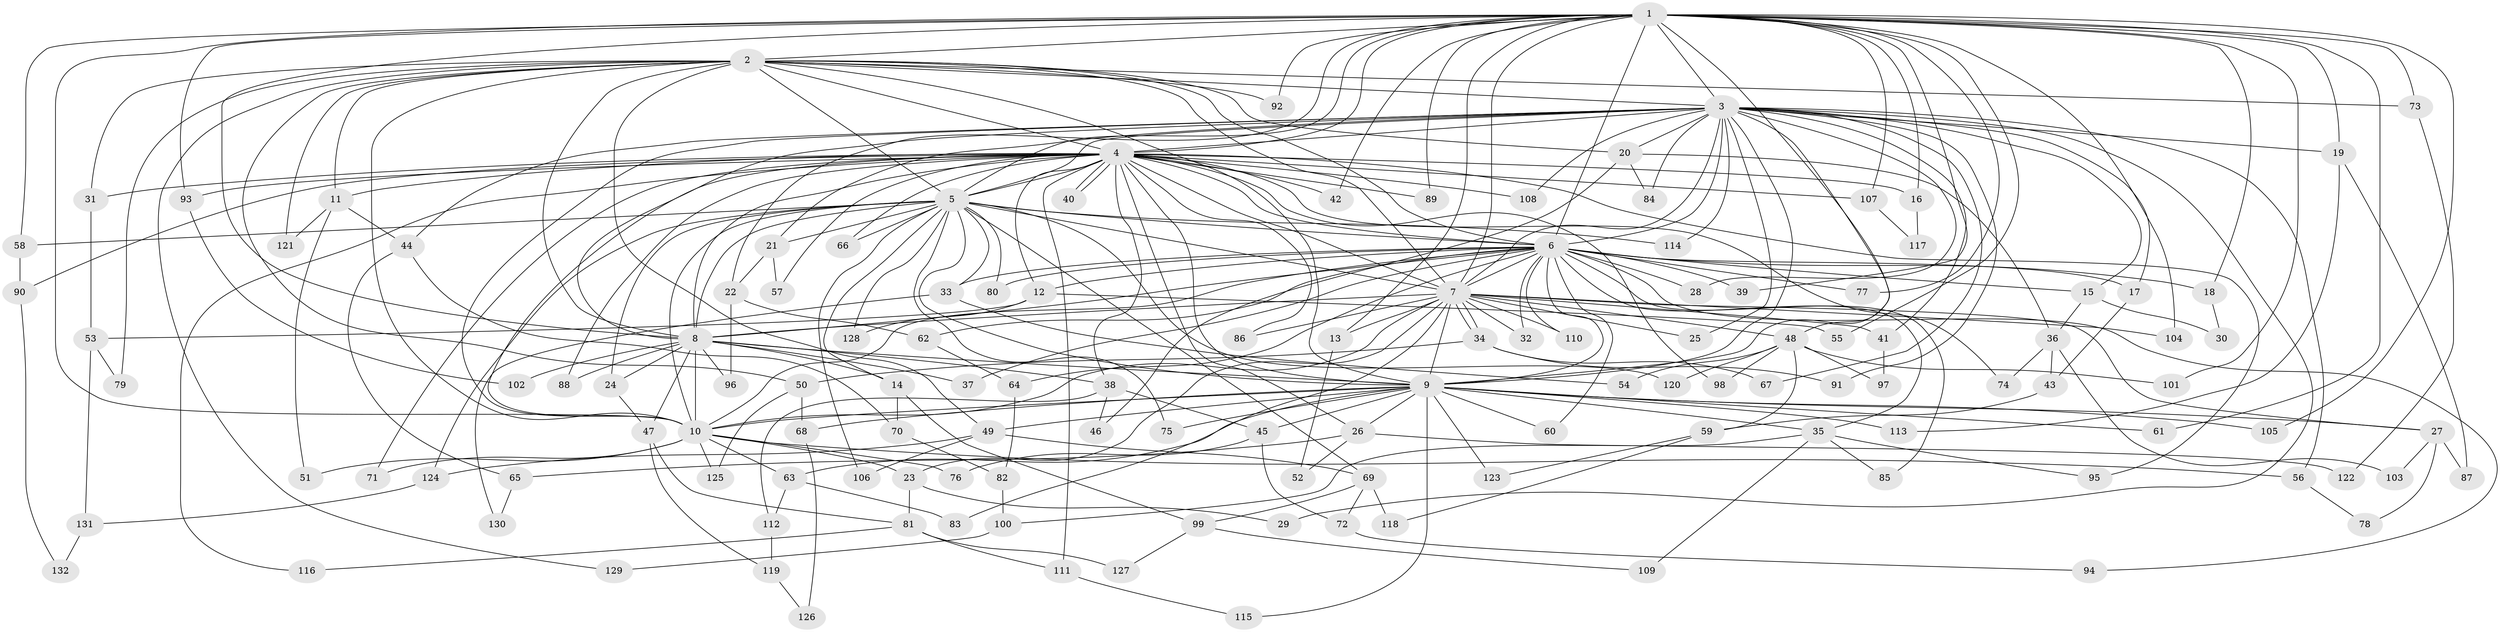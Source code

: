 // coarse degree distribution, {26: 0.00980392156862745, 18: 0.00980392156862745, 23: 0.0196078431372549, 38: 0.00980392156862745, 22: 0.00980392156862745, 25: 0.00980392156862745, 21: 0.00980392156862745, 16: 0.00980392156862745, 4: 0.09803921568627451, 5: 0.0784313725490196, 3: 0.18627450980392157, 7: 0.0196078431372549, 2: 0.49019607843137253, 6: 0.029411764705882353, 1: 0.00980392156862745}
// Generated by graph-tools (version 1.1) at 2025/41/03/06/25 10:41:36]
// undirected, 132 vertices, 289 edges
graph export_dot {
graph [start="1"]
  node [color=gray90,style=filled];
  1;
  2;
  3;
  4;
  5;
  6;
  7;
  8;
  9;
  10;
  11;
  12;
  13;
  14;
  15;
  16;
  17;
  18;
  19;
  20;
  21;
  22;
  23;
  24;
  25;
  26;
  27;
  28;
  29;
  30;
  31;
  32;
  33;
  34;
  35;
  36;
  37;
  38;
  39;
  40;
  41;
  42;
  43;
  44;
  45;
  46;
  47;
  48;
  49;
  50;
  51;
  52;
  53;
  54;
  55;
  56;
  57;
  58;
  59;
  60;
  61;
  62;
  63;
  64;
  65;
  66;
  67;
  68;
  69;
  70;
  71;
  72;
  73;
  74;
  75;
  76;
  77;
  78;
  79;
  80;
  81;
  82;
  83;
  84;
  85;
  86;
  87;
  88;
  89;
  90;
  91;
  92;
  93;
  94;
  95;
  96;
  97;
  98;
  99;
  100;
  101;
  102;
  103;
  104;
  105;
  106;
  107;
  108;
  109;
  110;
  111;
  112;
  113;
  114;
  115;
  116;
  117;
  118;
  119;
  120;
  121;
  122;
  123;
  124;
  125;
  126;
  127;
  128;
  129;
  130;
  131;
  132;
  1 -- 2;
  1 -- 3;
  1 -- 4;
  1 -- 5;
  1 -- 6;
  1 -- 7;
  1 -- 8;
  1 -- 9;
  1 -- 10;
  1 -- 13;
  1 -- 16;
  1 -- 18;
  1 -- 19;
  1 -- 22;
  1 -- 39;
  1 -- 42;
  1 -- 55;
  1 -- 58;
  1 -- 61;
  1 -- 73;
  1 -- 77;
  1 -- 89;
  1 -- 92;
  1 -- 93;
  1 -- 101;
  1 -- 104;
  1 -- 105;
  1 -- 107;
  2 -- 3;
  2 -- 4;
  2 -- 5;
  2 -- 6;
  2 -- 7;
  2 -- 8;
  2 -- 9;
  2 -- 10;
  2 -- 11;
  2 -- 20;
  2 -- 31;
  2 -- 49;
  2 -- 50;
  2 -- 73;
  2 -- 79;
  2 -- 92;
  2 -- 121;
  2 -- 129;
  3 -- 4;
  3 -- 5;
  3 -- 6;
  3 -- 7;
  3 -- 8;
  3 -- 9;
  3 -- 10;
  3 -- 15;
  3 -- 17;
  3 -- 19;
  3 -- 20;
  3 -- 21;
  3 -- 25;
  3 -- 28;
  3 -- 29;
  3 -- 41;
  3 -- 44;
  3 -- 48;
  3 -- 56;
  3 -- 67;
  3 -- 84;
  3 -- 91;
  3 -- 108;
  3 -- 114;
  4 -- 5;
  4 -- 6;
  4 -- 7;
  4 -- 8;
  4 -- 9;
  4 -- 10;
  4 -- 11;
  4 -- 12;
  4 -- 16;
  4 -- 26;
  4 -- 31;
  4 -- 38;
  4 -- 40;
  4 -- 40;
  4 -- 42;
  4 -- 57;
  4 -- 66;
  4 -- 71;
  4 -- 74;
  4 -- 86;
  4 -- 88;
  4 -- 89;
  4 -- 90;
  4 -- 93;
  4 -- 95;
  4 -- 98;
  4 -- 107;
  4 -- 108;
  4 -- 111;
  4 -- 116;
  5 -- 6;
  5 -- 7;
  5 -- 8;
  5 -- 9;
  5 -- 10;
  5 -- 14;
  5 -- 21;
  5 -- 24;
  5 -- 33;
  5 -- 58;
  5 -- 66;
  5 -- 69;
  5 -- 75;
  5 -- 80;
  5 -- 106;
  5 -- 114;
  5 -- 120;
  5 -- 124;
  5 -- 128;
  6 -- 7;
  6 -- 8;
  6 -- 9;
  6 -- 10;
  6 -- 12;
  6 -- 15;
  6 -- 17;
  6 -- 18;
  6 -- 28;
  6 -- 32;
  6 -- 33;
  6 -- 35;
  6 -- 37;
  6 -- 39;
  6 -- 60;
  6 -- 62;
  6 -- 64;
  6 -- 77;
  6 -- 80;
  6 -- 85;
  6 -- 94;
  6 -- 110;
  7 -- 8;
  7 -- 9;
  7 -- 10;
  7 -- 13;
  7 -- 23;
  7 -- 25;
  7 -- 27;
  7 -- 32;
  7 -- 34;
  7 -- 34;
  7 -- 41;
  7 -- 48;
  7 -- 83;
  7 -- 86;
  7 -- 104;
  7 -- 110;
  8 -- 9;
  8 -- 10;
  8 -- 14;
  8 -- 24;
  8 -- 37;
  8 -- 38;
  8 -- 47;
  8 -- 88;
  8 -- 96;
  8 -- 102;
  9 -- 10;
  9 -- 26;
  9 -- 27;
  9 -- 35;
  9 -- 45;
  9 -- 49;
  9 -- 60;
  9 -- 61;
  9 -- 63;
  9 -- 68;
  9 -- 75;
  9 -- 105;
  9 -- 113;
  9 -- 115;
  9 -- 123;
  10 -- 23;
  10 -- 51;
  10 -- 56;
  10 -- 63;
  10 -- 71;
  10 -- 76;
  10 -- 125;
  11 -- 44;
  11 -- 51;
  11 -- 121;
  12 -- 53;
  12 -- 55;
  12 -- 128;
  13 -- 52;
  14 -- 70;
  14 -- 99;
  15 -- 30;
  15 -- 36;
  16 -- 117;
  17 -- 43;
  18 -- 30;
  19 -- 87;
  19 -- 113;
  20 -- 36;
  20 -- 46;
  20 -- 84;
  21 -- 22;
  21 -- 57;
  22 -- 62;
  22 -- 96;
  23 -- 29;
  23 -- 81;
  24 -- 47;
  26 -- 52;
  26 -- 65;
  26 -- 122;
  27 -- 78;
  27 -- 87;
  27 -- 103;
  31 -- 53;
  33 -- 54;
  33 -- 130;
  34 -- 50;
  34 -- 67;
  34 -- 91;
  35 -- 85;
  35 -- 95;
  35 -- 100;
  35 -- 109;
  36 -- 43;
  36 -- 74;
  36 -- 103;
  38 -- 45;
  38 -- 46;
  38 -- 112;
  41 -- 97;
  43 -- 59;
  44 -- 65;
  44 -- 70;
  45 -- 72;
  45 -- 76;
  47 -- 81;
  47 -- 119;
  48 -- 54;
  48 -- 59;
  48 -- 97;
  48 -- 98;
  48 -- 101;
  48 -- 120;
  49 -- 69;
  49 -- 106;
  49 -- 124;
  50 -- 68;
  50 -- 125;
  53 -- 79;
  53 -- 131;
  56 -- 78;
  58 -- 90;
  59 -- 118;
  59 -- 123;
  62 -- 64;
  63 -- 83;
  63 -- 112;
  64 -- 82;
  65 -- 130;
  68 -- 126;
  69 -- 72;
  69 -- 99;
  69 -- 118;
  70 -- 82;
  72 -- 94;
  73 -- 122;
  81 -- 111;
  81 -- 116;
  81 -- 127;
  82 -- 100;
  90 -- 132;
  93 -- 102;
  99 -- 109;
  99 -- 127;
  100 -- 129;
  107 -- 117;
  111 -- 115;
  112 -- 119;
  119 -- 126;
  124 -- 131;
  131 -- 132;
}
